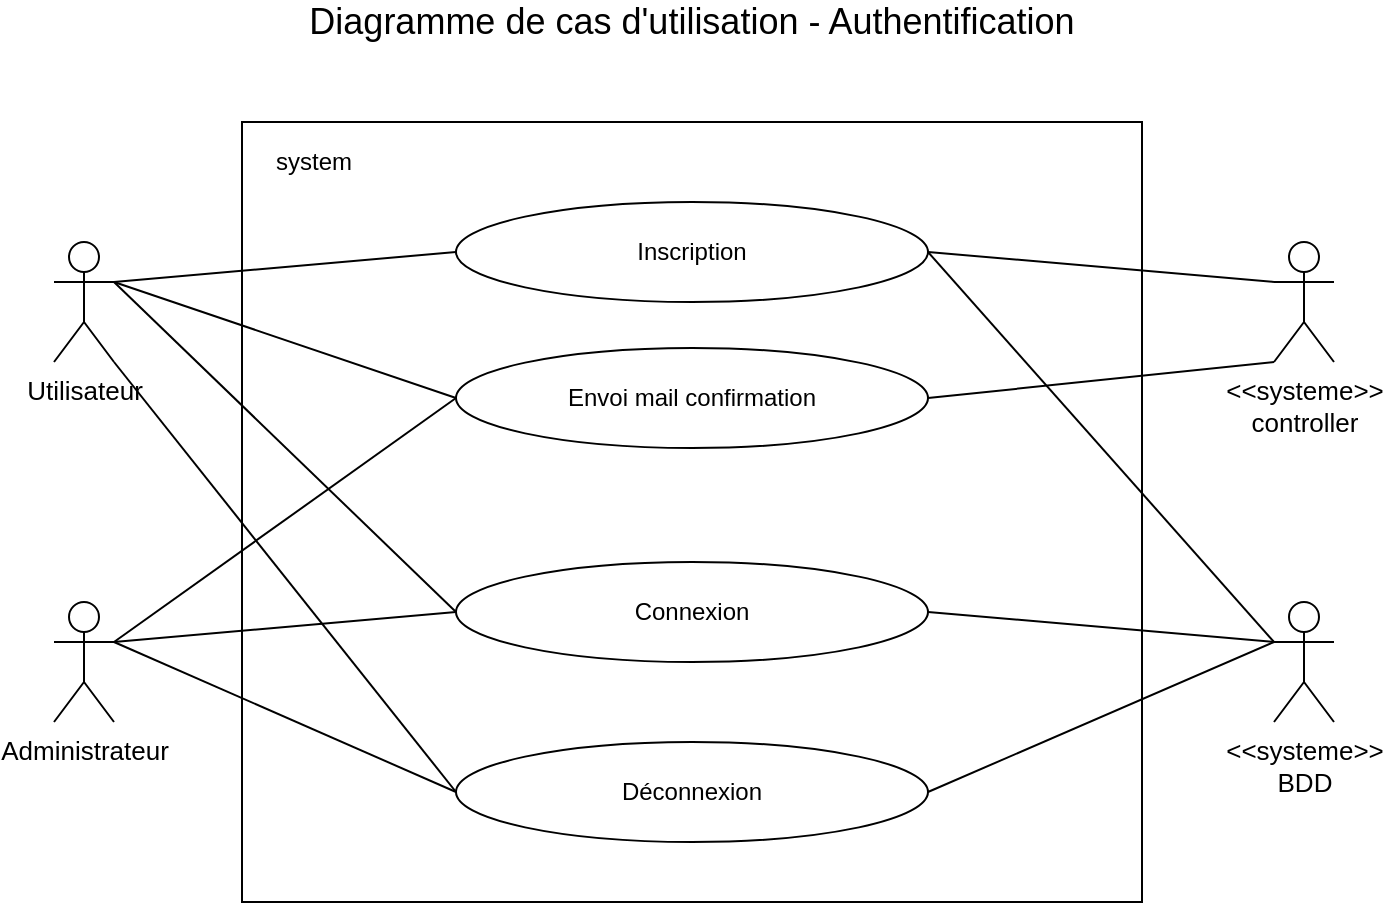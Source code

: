 <mxfile version="12.6.2" type="device"><diagram id="Erx8bsGz6Rb_JV8RlePP" name="Page-1"><mxGraphModel dx="1278" dy="499" grid="1" gridSize="10" guides="1" tooltips="1" connect="1" arrows="1" fold="1" page="1" pageScale="1" pageWidth="827" pageHeight="1169" math="0" shadow="0"><root><mxCell id="0"/><mxCell id="1" parent="0"/><mxCell id="Glqw2J1pomcaDoiy5VE5-1" value="" style="whiteSpace=wrap;html=1;" parent="1" vertex="1"><mxGeometry x="194" y="190" width="450" height="390" as="geometry"/></mxCell><mxCell id="Glqw2J1pomcaDoiy5VE5-2" value="system" style="text;html=1;strokeColor=none;fillColor=none;align=center;verticalAlign=middle;whiteSpace=wrap;rounded=0;" parent="1" vertex="1"><mxGeometry x="210" y="200" width="40" height="20" as="geometry"/></mxCell><mxCell id="Glqw2J1pomcaDoiy5VE5-3" value="Diagramme de cas d'utilisation - Authentification" style="text;html=1;strokeColor=none;fillColor=none;align=center;verticalAlign=middle;whiteSpace=wrap;rounded=0;fontSize=18;" parent="1" vertex="1"><mxGeometry x="216" y="130" width="406" height="20" as="geometry"/></mxCell><mxCell id="Glqw2J1pomcaDoiy5VE5-4" value="Utilisateur" style="shape=umlActor;verticalLabelPosition=bottom;labelBackgroundColor=#ffffff;verticalAlign=top;html=1;fontSize=13;" parent="1" vertex="1"><mxGeometry x="100" y="250" width="30" height="60" as="geometry"/></mxCell><mxCell id="Glqw2J1pomcaDoiy5VE5-5" value="Administrateur" style="shape=umlActor;verticalLabelPosition=bottom;labelBackgroundColor=#ffffff;verticalAlign=top;html=1;fontSize=13;" parent="1" vertex="1"><mxGeometry x="100" y="430" width="30" height="60" as="geometry"/></mxCell><mxCell id="Glqw2J1pomcaDoiy5VE5-6" value="&amp;lt;&amp;lt;systeme&amp;gt;&amp;gt;&lt;br&gt;BDD" style="shape=umlActor;verticalLabelPosition=bottom;labelBackgroundColor=#ffffff;verticalAlign=top;html=1;fontSize=13;" parent="1" vertex="1"><mxGeometry x="710" y="430" width="30" height="60" as="geometry"/></mxCell><mxCell id="Glqw2J1pomcaDoiy5VE5-27" value="Inscription" style="ellipse;whiteSpace=wrap;html=1;" parent="1" vertex="1"><mxGeometry x="301" y="230" width="236" height="50" as="geometry"/></mxCell><mxCell id="Glqw2J1pomcaDoiy5VE5-29" value="&amp;lt;&amp;lt;systeme&amp;gt;&amp;gt;&lt;br&gt;controller" style="shape=umlActor;verticalLabelPosition=bottom;labelBackgroundColor=#ffffff;verticalAlign=top;html=1;fontSize=13;" parent="1" vertex="1"><mxGeometry x="710" y="250" width="30" height="60" as="geometry"/></mxCell><mxCell id="Glqw2J1pomcaDoiy5VE5-32" value="Envoi mail confirmation" style="ellipse;whiteSpace=wrap;html=1;" parent="1" vertex="1"><mxGeometry x="301" y="303" width="236" height="50" as="geometry"/></mxCell><mxCell id="Glqw2J1pomcaDoiy5VE5-34" value="Connexion" style="ellipse;whiteSpace=wrap;html=1;" parent="1" vertex="1"><mxGeometry x="301" y="410" width="236" height="50" as="geometry"/></mxCell><mxCell id="Glqw2J1pomcaDoiy5VE5-35" value="Déconnexion" style="ellipse;whiteSpace=wrap;html=1;" parent="1" vertex="1"><mxGeometry x="301" y="500" width="236" height="50" as="geometry"/></mxCell><mxCell id="Glqw2J1pomcaDoiy5VE5-38" value="" style="endArrow=none;html=1;exitX=1;exitY=0.333;exitDx=0;exitDy=0;exitPerimeter=0;entryX=0;entryY=0.5;entryDx=0;entryDy=0;" parent="1" source="Glqw2J1pomcaDoiy5VE5-4" target="Glqw2J1pomcaDoiy5VE5-27" edge="1"><mxGeometry width="50" height="50" relative="1" as="geometry"><mxPoint x="130" y="403" as="sourcePoint"/><mxPoint x="180" y="353" as="targetPoint"/></mxGeometry></mxCell><mxCell id="Glqw2J1pomcaDoiy5VE5-39" value="" style="endArrow=none;html=1;exitX=1;exitY=0.333;exitDx=0;exitDy=0;exitPerimeter=0;entryX=0;entryY=0.5;entryDx=0;entryDy=0;" parent="1" source="Glqw2J1pomcaDoiy5VE5-4" target="Glqw2J1pomcaDoiy5VE5-34" edge="1"><mxGeometry width="50" height="50" relative="1" as="geometry"><mxPoint x="140" y="280" as="sourcePoint"/><mxPoint x="311" y="265" as="targetPoint"/></mxGeometry></mxCell><mxCell id="Glqw2J1pomcaDoiy5VE5-40" value="" style="endArrow=none;html=1;exitX=1;exitY=1;exitDx=0;exitDy=0;exitPerimeter=0;entryX=0;entryY=0.5;entryDx=0;entryDy=0;" parent="1" source="Glqw2J1pomcaDoiy5VE5-4" target="Glqw2J1pomcaDoiy5VE5-35" edge="1"><mxGeometry width="50" height="50" relative="1" as="geometry"><mxPoint x="140" y="280" as="sourcePoint"/><mxPoint x="311" y="415" as="targetPoint"/></mxGeometry></mxCell><mxCell id="Glqw2J1pomcaDoiy5VE5-41" value="" style="endArrow=none;html=1;entryX=0;entryY=0.333;entryDx=0;entryDy=0;entryPerimeter=0;exitX=1;exitY=0.5;exitDx=0;exitDy=0;" parent="1" source="Glqw2J1pomcaDoiy5VE5-27" target="Glqw2J1pomcaDoiy5VE5-29" edge="1"><mxGeometry width="50" height="50" relative="1" as="geometry"><mxPoint x="70" y="650" as="sourcePoint"/><mxPoint x="120" y="600" as="targetPoint"/></mxGeometry></mxCell><mxCell id="Glqw2J1pomcaDoiy5VE5-42" value="" style="endArrow=none;html=1;entryX=0;entryY=1;entryDx=0;entryDy=0;entryPerimeter=0;exitX=1;exitY=0.5;exitDx=0;exitDy=0;" parent="1" source="Glqw2J1pomcaDoiy5VE5-32" target="Glqw2J1pomcaDoiy5VE5-29" edge="1"><mxGeometry width="50" height="50" relative="1" as="geometry"><mxPoint x="547" y="265" as="sourcePoint"/><mxPoint x="720" y="280" as="targetPoint"/></mxGeometry></mxCell><mxCell id="Glqw2J1pomcaDoiy5VE5-43" value="" style="endArrow=none;html=1;entryX=0;entryY=0.5;entryDx=0;entryDy=0;exitX=1;exitY=0.333;exitDx=0;exitDy=0;exitPerimeter=0;" parent="1" source="Glqw2J1pomcaDoiy5VE5-4" target="Glqw2J1pomcaDoiy5VE5-32" edge="1"><mxGeometry width="50" height="50" relative="1" as="geometry"><mxPoint x="70" y="650" as="sourcePoint"/><mxPoint x="120" y="600" as="targetPoint"/></mxGeometry></mxCell><mxCell id="Glqw2J1pomcaDoiy5VE5-44" value="" style="endArrow=none;html=1;entryX=1;entryY=0.333;entryDx=0;entryDy=0;entryPerimeter=0;exitX=0;exitY=0.5;exitDx=0;exitDy=0;" parent="1" source="Glqw2J1pomcaDoiy5VE5-32" target="Glqw2J1pomcaDoiy5VE5-5" edge="1"><mxGeometry width="50" height="50" relative="1" as="geometry"><mxPoint x="70" y="650" as="sourcePoint"/><mxPoint x="120" y="600" as="targetPoint"/></mxGeometry></mxCell><mxCell id="Glqw2J1pomcaDoiy5VE5-45" value="" style="endArrow=none;html=1;entryX=1;entryY=0.5;entryDx=0;entryDy=0;exitX=0;exitY=0.333;exitDx=0;exitDy=0;exitPerimeter=0;" parent="1" source="Glqw2J1pomcaDoiy5VE5-6" target="Glqw2J1pomcaDoiy5VE5-27" edge="1"><mxGeometry width="50" height="50" relative="1" as="geometry"><mxPoint x="70" y="650" as="sourcePoint"/><mxPoint x="120" y="600" as="targetPoint"/></mxGeometry></mxCell><mxCell id="Glqw2J1pomcaDoiy5VE5-46" value="" style="endArrow=none;html=1;entryX=1;entryY=0.5;entryDx=0;entryDy=0;exitX=0;exitY=0.333;exitDx=0;exitDy=0;exitPerimeter=0;" parent="1" source="Glqw2J1pomcaDoiy5VE5-6" target="Glqw2J1pomcaDoiy5VE5-34" edge="1"><mxGeometry width="50" height="50" relative="1" as="geometry"><mxPoint x="70" y="650" as="sourcePoint"/><mxPoint x="120" y="600" as="targetPoint"/></mxGeometry></mxCell><mxCell id="Glqw2J1pomcaDoiy5VE5-47" value="" style="endArrow=none;html=1;entryX=1;entryY=0.333;entryDx=0;entryDy=0;entryPerimeter=0;exitX=0;exitY=0.5;exitDx=0;exitDy=0;" parent="1" source="Glqw2J1pomcaDoiy5VE5-34" target="Glqw2J1pomcaDoiy5VE5-5" edge="1"><mxGeometry width="50" height="50" relative="1" as="geometry"><mxPoint x="70" y="650" as="sourcePoint"/><mxPoint x="120" y="600" as="targetPoint"/></mxGeometry></mxCell><mxCell id="Glqw2J1pomcaDoiy5VE5-48" value="" style="endArrow=none;html=1;entryX=1;entryY=0.333;entryDx=0;entryDy=0;entryPerimeter=0;exitX=0;exitY=0.5;exitDx=0;exitDy=0;" parent="1" source="Glqw2J1pomcaDoiy5VE5-35" target="Glqw2J1pomcaDoiy5VE5-5" edge="1"><mxGeometry width="50" height="50" relative="1" as="geometry"><mxPoint x="70" y="650" as="sourcePoint"/><mxPoint x="120" y="600" as="targetPoint"/></mxGeometry></mxCell><mxCell id="Glqw2J1pomcaDoiy5VE5-49" value="" style="endArrow=none;html=1;entryX=1;entryY=0.5;entryDx=0;entryDy=0;" parent="1" target="Glqw2J1pomcaDoiy5VE5-35" edge="1"><mxGeometry width="50" height="50" relative="1" as="geometry"><mxPoint x="710" y="450" as="sourcePoint"/><mxPoint x="120" y="600" as="targetPoint"/></mxGeometry></mxCell></root></mxGraphModel></diagram></mxfile>